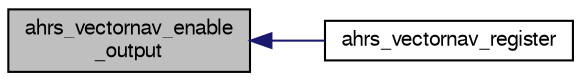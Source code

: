 digraph "ahrs_vectornav_enable_output"
{
  edge [fontname="FreeSans",fontsize="10",labelfontname="FreeSans",labelfontsize="10"];
  node [fontname="FreeSans",fontsize="10",shape=record];
  rankdir="LR";
  Node1 [label="ahrs_vectornav_enable\l_output",height=0.2,width=0.4,color="black", fillcolor="grey75", style="filled", fontcolor="black"];
  Node1 -> Node2 [dir="back",color="midnightblue",fontsize="10",style="solid",fontname="FreeSans"];
  Node2 [label="ahrs_vectornav_register",height=0.2,width=0.4,color="black", fillcolor="white", style="filled",URL="$ahrs__vectornav__wrapper_8h.html#a67821e4f24335d5924bdb33a11c661e0"];
}

